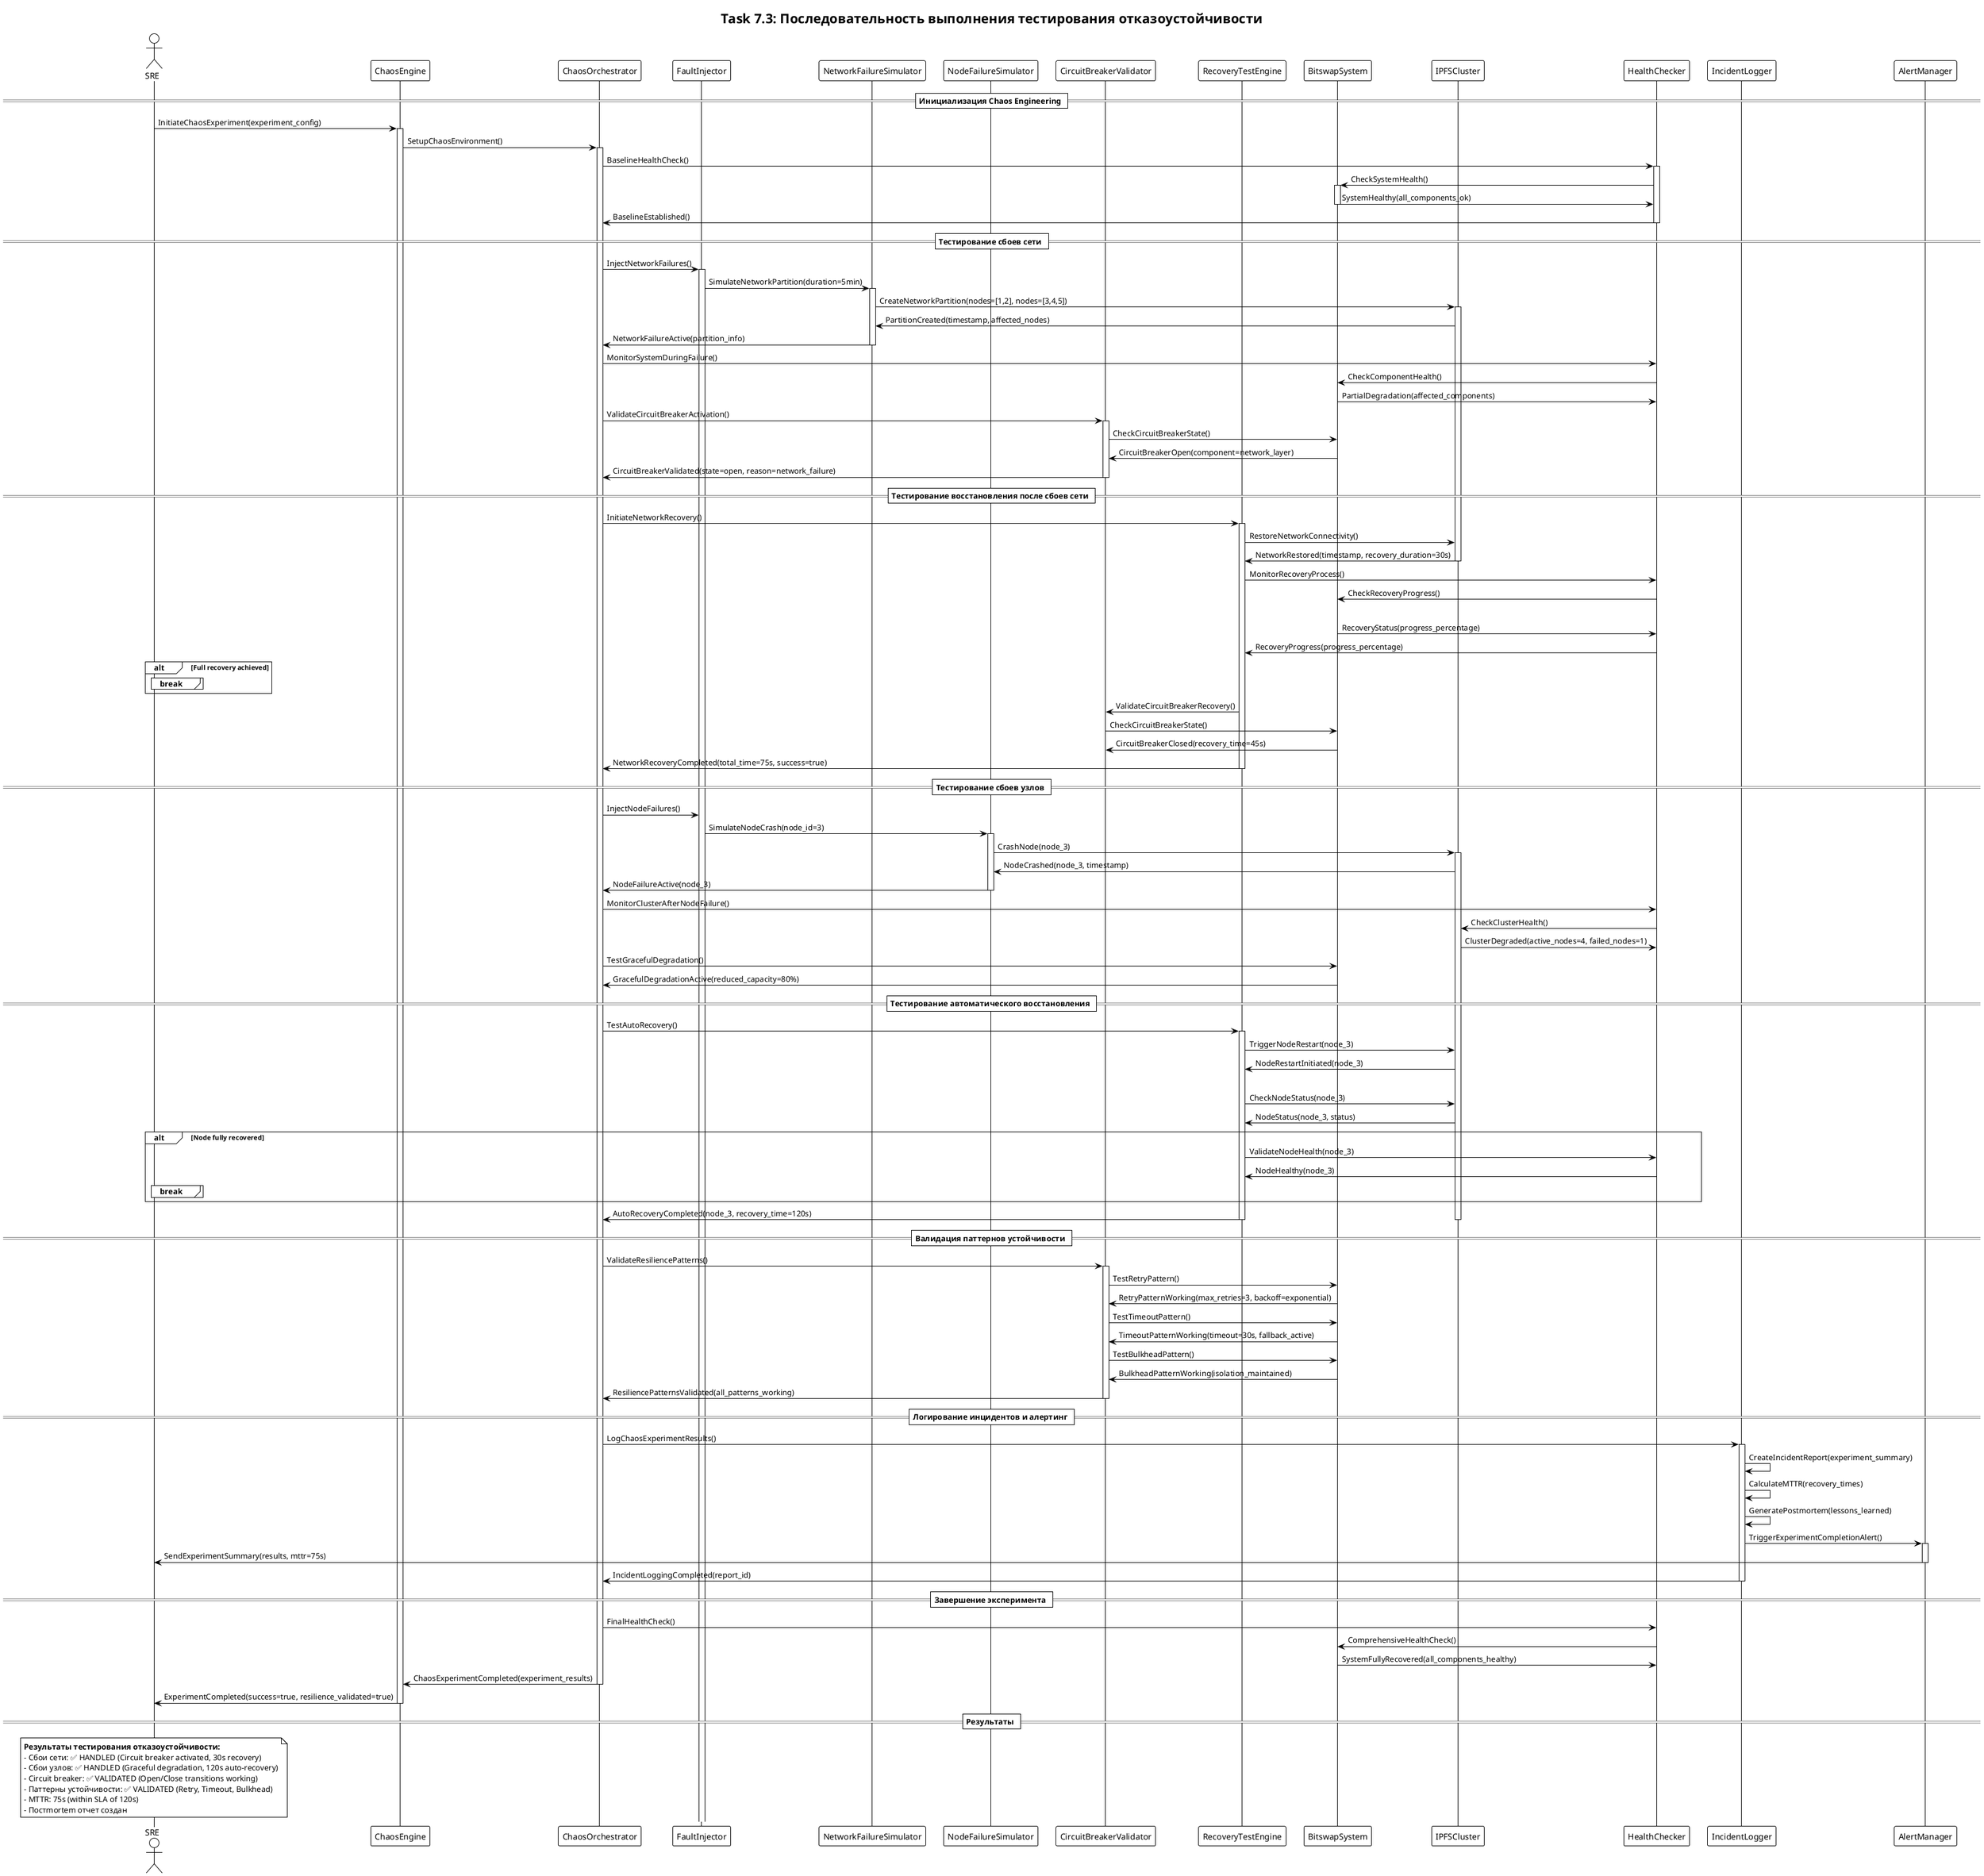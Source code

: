 @startuml Task7_Sequence_FaultTolerance
!theme plain

title Task 7.3: Последовательность выполнения тестирования отказоустойчивости

actor SRE as sre
participant "ChaosEngine" as chaos
participant "ChaosOrchestrator" as orchestrator
participant "FaultInjector" as injector
participant "NetworkFailureSimulator" as network_sim
participant "NodeFailureSimulator" as node_sim
participant "CircuitBreakerValidator" as cb_validator
participant "RecoveryTestEngine" as recovery
participant "BitswapSystem" as bitswap
participant "IPFSCluster" as cluster
participant "HealthChecker" as health
participant "IncidentLogger" as logger
participant "AlertManager" as alerts

== Инициализация Chaos Engineering ==

sre -> chaos: InitiateChaosExperiment(experiment_config)
activate chaos

chaos -> orchestrator: SetupChaosEnvironment()
activate orchestrator

orchestrator -> health: BaselineHealthCheck()
activate health
health -> bitswap: CheckSystemHealth()
activate bitswap
bitswap -> health: SystemHealthy(all_components_ok)
deactivate bitswap
health -> orchestrator: BaselineEstablished()
deactivate health

== Тестирование сбоев сети ==

orchestrator -> injector: InjectNetworkFailures()
activate injector

injector -> network_sim: SimulateNetworkPartition(duration=5min)
activate network_sim

network_sim -> cluster: CreateNetworkPartition(nodes=[1,2], nodes=[3,4,5])
activate cluster

cluster -> network_sim: PartitionCreated(timestamp, affected_nodes)

network_sim -> orchestrator: NetworkFailureActive(partition_info)
deactivate network_sim

orchestrator -> health: MonitorSystemDuringFailure()
health -> bitswap: CheckComponentHealth()
bitswap -> health: PartialDegradation(affected_components)

orchestrator -> cb_validator: ValidateCircuitBreakerActivation()
activate cb_validator

cb_validator -> bitswap: CheckCircuitBreakerState()
bitswap -> cb_validator: CircuitBreakerOpen(component=network_layer)

cb_validator -> orchestrator: CircuitBreakerValidated(state=open, reason=network_failure)
deactivate cb_validator

== Тестирование восстановления после сбоев сети ==

orchestrator -> recovery: InitiateNetworkRecovery()
activate recovery

recovery -> cluster: RestoreNetworkConnectivity()
cluster -> recovery: NetworkRestored(timestamp, recovery_duration=30s)
deactivate cluster

recovery -> health: MonitorRecoveryProcess()
health -> bitswap: CheckRecoveryProgress()

loop Recovery monitoring (2 minutes)
    bitswap -> health: RecoveryStatus(progress_percentage)
    health -> recovery: RecoveryProgress(progress_percentage)
    
    alt Full recovery achieved
        break
    end
end

recovery -> cb_validator: ValidateCircuitBreakerRecovery()
cb_validator -> bitswap: CheckCircuitBreakerState()
bitswap -> cb_validator: CircuitBreakerClosed(recovery_time=45s)

recovery -> orchestrator: NetworkRecoveryCompleted(total_time=75s, success=true)
deactivate recovery

== Тестирование сбоев узлов ==

orchestrator -> injector: InjectNodeFailures()

injector -> node_sim: SimulateNodeCrash(node_id=3)
activate node_sim

node_sim -> cluster: CrashNode(node_3)
activate cluster
cluster -> node_sim: NodeCrashed(node_3, timestamp)

node_sim -> orchestrator: NodeFailureActive(node_3)
deactivate node_sim

orchestrator -> health: MonitorClusterAfterNodeFailure()
health -> cluster: CheckClusterHealth()
cluster -> health: ClusterDegraded(active_nodes=4, failed_nodes=1)

orchestrator -> bitswap: TestGracefulDegradation()
bitswap -> orchestrator: GracefulDegradationActive(reduced_capacity=80%)

== Тестирование автоматического восстановления ==

orchestrator -> recovery: TestAutoRecovery()
activate recovery

recovery -> cluster: TriggerNodeRestart(node_3)
cluster -> recovery: NodeRestartInitiated(node_3)

loop Node recovery monitoring (3 minutes)
    recovery -> cluster: CheckNodeStatus(node_3)
    cluster -> recovery: NodeStatus(node_3, status)
    
    alt Node fully recovered
        recovery -> health: ValidateNodeHealth(node_3)
        health -> recovery: NodeHealthy(node_3)
        break
    end
end

recovery -> orchestrator: AutoRecoveryCompleted(node_3, recovery_time=120s)
deactivate recovery
deactivate cluster

== Валидация паттернов устойчивости ==

orchestrator -> cb_validator: ValidateResiliencePatterns()
activate cb_validator

cb_validator -> bitswap: TestRetryPattern()
bitswap -> cb_validator: RetryPatternWorking(max_retries=3, backoff=exponential)

cb_validator -> bitswap: TestTimeoutPattern()
bitswap -> cb_validator: TimeoutPatternWorking(timeout=30s, fallback_active)

cb_validator -> bitswap: TestBulkheadPattern()
bitswap -> cb_validator: BulkheadPatternWorking(isolation_maintained)

cb_validator -> orchestrator: ResiliencePatternsValidated(all_patterns_working)
deactivate cb_validator

== Логирование инцидентов и алертинг ==

orchestrator -> logger: LogChaosExperimentResults()
activate logger

logger -> logger: CreateIncidentReport(experiment_summary)
logger -> logger: CalculateMTTR(recovery_times)
logger -> logger: GeneratePostmortem(lessons_learned)

logger -> alerts: TriggerExperimentCompletionAlert()
activate alerts
alerts -> sre: SendExperimentSummary(results, mttr=75s)
deactivate alerts

logger -> orchestrator: IncidentLoggingCompleted(report_id)
deactivate logger

== Завершение эксперимента ==

orchestrator -> health: FinalHealthCheck()
health -> bitswap: ComprehensiveHealthCheck()
bitswap -> health: SystemFullyRecovered(all_components_healthy)

orchestrator -> chaos: ChaosExperimentCompleted(experiment_results)
deactivate orchestrator

chaos -> sre: ExperimentCompleted(success=true, resilience_validated=true)
deactivate chaos

== Результаты ==

note over sre
**Результаты тестирования отказоустойчивости:**
- Сбои сети: ✅ HANDLED (Circuit breaker activated, 30s recovery)
- Сбои узлов: ✅ HANDLED (Graceful degradation, 120s auto-recovery)
- Circuit breaker: ✅ VALIDATED (Open/Close transitions working)
- Паттерны устойчивости: ✅ VALIDATED (Retry, Timeout, Bulkhead)
- MTTR: 75s (within SLA of 120s)
- Постmortem отчет создан
end note

@enduml